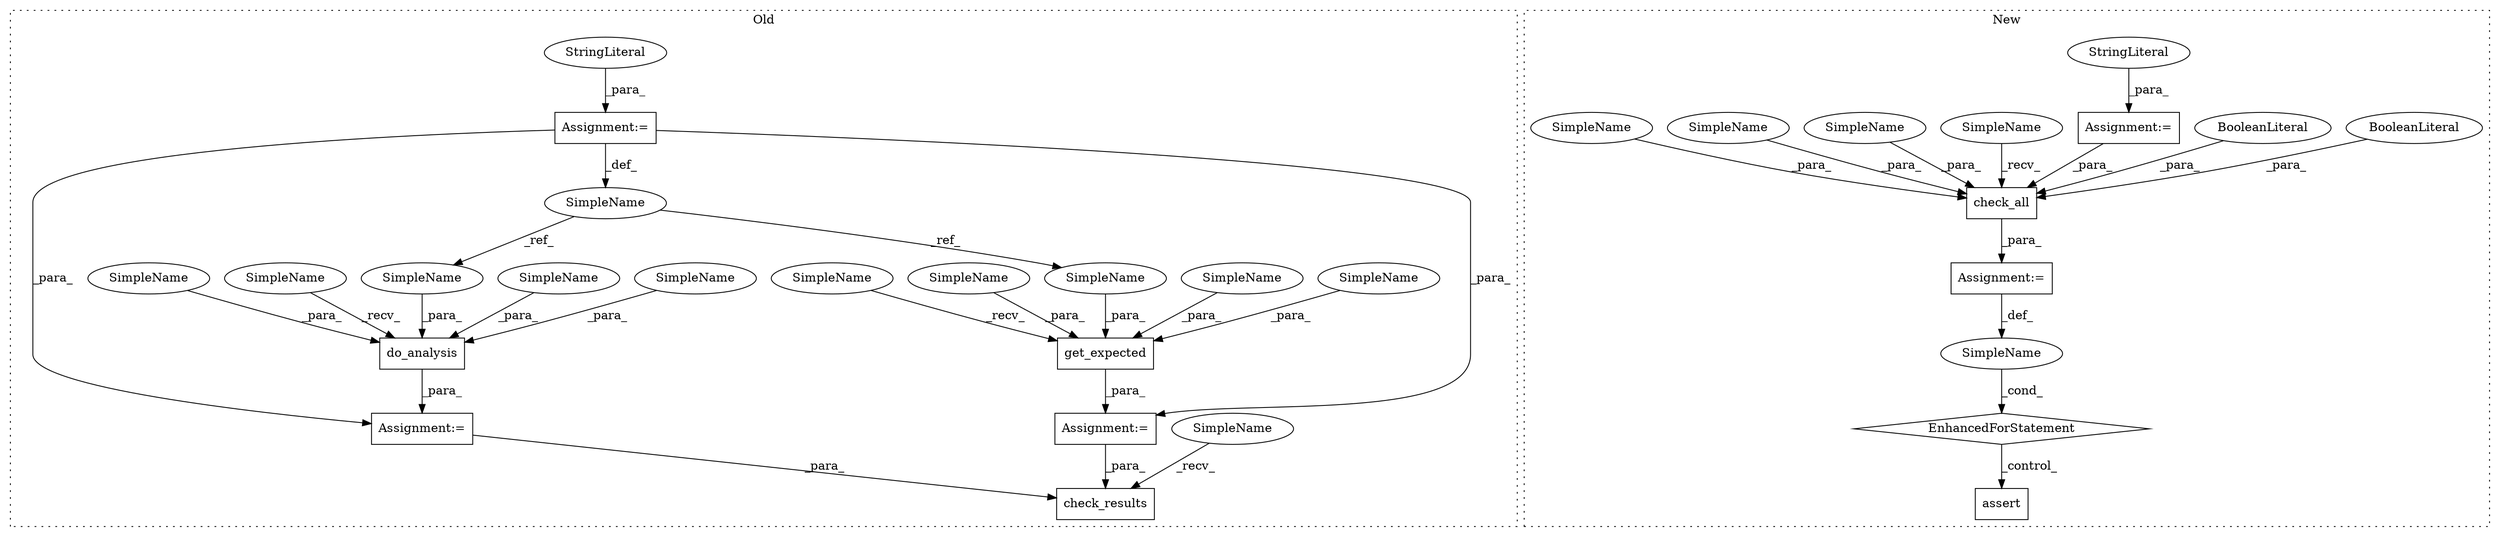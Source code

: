 digraph G {
subgraph cluster0 {
1 [label="get_expected" a="32" s="11863,11908" l="13,1" shape="box"];
3 [label="SimpleName" a="42" s="11703" l="8" shape="ellipse"];
4 [label="do_analysis" a="32" s="11798,11842" l="12,1" shape="box"];
5 [label="check_results" a="32" s="11920,11950" l="14,1" shape="box"];
11 [label="Assignment:=" a="7" s="11792" l="1" shape="box"];
15 [label="Assignment:=" a="7" s="11711" l="1" shape="box"];
16 [label="StringLiteral" a="45" s="11712" l="12" shape="ellipse"];
17 [label="Assignment:=" a="7" s="11857" l="1" shape="box"];
18 [label="SimpleName" a="42" s="11819" l="7" shape="ellipse"];
19 [label="SimpleName" a="42" s="11885" l="7" shape="ellipse"];
20 [label="SimpleName" a="42" s="11858" l="4" shape="ellipse"];
21 [label="SimpleName" a="42" s="11915" l="4" shape="ellipse"];
22 [label="SimpleName" a="42" s="11793" l="4" shape="ellipse"];
24 [label="SimpleName" a="42" s="11893" l="6" shape="ellipse"];
25 [label="SimpleName" a="42" s="11827" l="6" shape="ellipse"];
27 [label="SimpleName" a="42" s="11834" l="8" shape="ellipse"];
28 [label="SimpleName" a="42" s="11900" l="8" shape="ellipse"];
29 [label="SimpleName" a="42" s="11876" l="8" shape="ellipse"];
30 [label="SimpleName" a="42" s="11810" l="8" shape="ellipse"];
label = "Old";
style="dotted";
}
subgraph cluster1 {
2 [label="EnhancedForStatement" a="70" s="10047,10179" l="53,2" shape="diamond"];
6 [label="SimpleName" a="42" s="10112" l="5" shape="ellipse"];
7 [label="assert" a="6" s="10189" l="7" shape="box"];
8 [label="check_all" a="32" s="10125,10178" l="10,1" shape="box"];
9 [label="BooleanLiteral" a="9" s="10169" l="4" shape="ellipse"];
10 [label="BooleanLiteral" a="9" s="10174" l="4" shape="ellipse"];
12 [label="Assignment:=" a="7" s="9977" l="1" shape="box"];
13 [label="Assignment:=" a="7" s="10047,10179" l="53,2" shape="box"];
14 [label="StringLiteral" a="45" s="9978" l="8" shape="ellipse"];
23 [label="SimpleName" a="42" s="10120" l="4" shape="ellipse"];
26 [label="SimpleName" a="42" s="10153" l="6" shape="ellipse"];
31 [label="SimpleName" a="42" s="10145" l="7" shape="ellipse"];
32 [label="SimpleName" a="42" s="10160" l="8" shape="ellipse"];
label = "New";
style="dotted";
}
1 -> 17 [label="_para_"];
2 -> 7 [label="_control_"];
3 -> 29 [label="_ref_"];
3 -> 30 [label="_ref_"];
4 -> 11 [label="_para_"];
6 -> 2 [label="_cond_"];
8 -> 13 [label="_para_"];
9 -> 8 [label="_para_"];
10 -> 8 [label="_para_"];
11 -> 5 [label="_para_"];
12 -> 8 [label="_para_"];
13 -> 6 [label="_def_"];
14 -> 12 [label="_para_"];
15 -> 11 [label="_para_"];
15 -> 3 [label="_def_"];
15 -> 17 [label="_para_"];
16 -> 15 [label="_para_"];
17 -> 5 [label="_para_"];
18 -> 4 [label="_para_"];
19 -> 1 [label="_para_"];
20 -> 1 [label="_recv_"];
21 -> 5 [label="_recv_"];
22 -> 4 [label="_recv_"];
23 -> 8 [label="_recv_"];
24 -> 1 [label="_para_"];
25 -> 4 [label="_para_"];
26 -> 8 [label="_para_"];
27 -> 4 [label="_para_"];
28 -> 1 [label="_para_"];
29 -> 1 [label="_para_"];
30 -> 4 [label="_para_"];
31 -> 8 [label="_para_"];
32 -> 8 [label="_para_"];
}